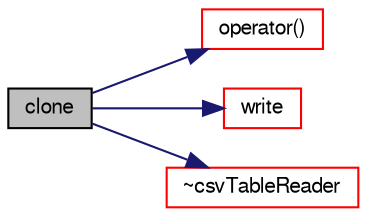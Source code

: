digraph "clone"
{
  bgcolor="transparent";
  edge [fontname="FreeSans",fontsize="10",labelfontname="FreeSans",labelfontsize="10"];
  node [fontname="FreeSans",fontsize="10",shape=record];
  rankdir="LR";
  Node104 [label="clone",height=0.2,width=0.4,color="black", fillcolor="grey75", style="filled", fontcolor="black"];
  Node104 -> Node105 [color="midnightblue",fontsize="10",style="solid",fontname="FreeSans"];
  Node105 [label="operator()",height=0.2,width=0.4,color="red",URL="$a26738.html#a6e70d23d9d9427911607974e22fb9e0b",tooltip="Read the table. "];
  Node104 -> Node119 [color="midnightblue",fontsize="10",style="solid",fontname="FreeSans"];
  Node119 [label="write",height=0.2,width=0.4,color="red",URL="$a26738.html#a78cec3e4ecac4a89a3ad8d38f2ad21f5",tooltip="write the remaining parameters "];
  Node104 -> Node126 [color="midnightblue",fontsize="10",style="solid",fontname="FreeSans"];
  Node126 [label="~csvTableReader",height=0.2,width=0.4,color="red",URL="$a26738.html#ab36a658d8717bad849685b4492ec7d28",tooltip="Destructor. "];
}
